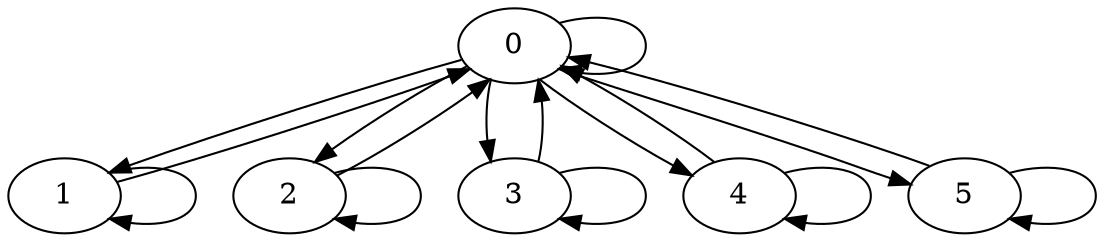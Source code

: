 digraph "" {
	graph [len=4,
		nodesep=0.5
	];
	0 -> 0	[len=2,
		weight=1.0];
	0 -> 1	[len=2,
		weight=1.0];
	0 -> 2	[len=2,
		weight=1.0];
	0 -> 3	[len=2,
		weight=1.0];
	0 -> 4	[len=2,
		weight=1.0];
	0 -> 5	[len=2,
		weight=1.0];
	1 -> 0	[len=2,
		weight=1.0];
	1 -> 1	[len=2,
		weight=1.0];
	2 -> 0	[len=2,
		weight=1.0];
	2 -> 2	[len=2,
		weight=1.0];
	3 -> 0	[len=2,
		weight=1.0];
	3 -> 3	[len=2,
		weight=1.0];
	4 -> 0	[len=2,
		weight=1.0];
	4 -> 4	[len=2,
		weight=1.0];
	5 -> 0	[len=2,
		weight=1.0];
	5 -> 5	[len=2,
		weight=1.0];
}
